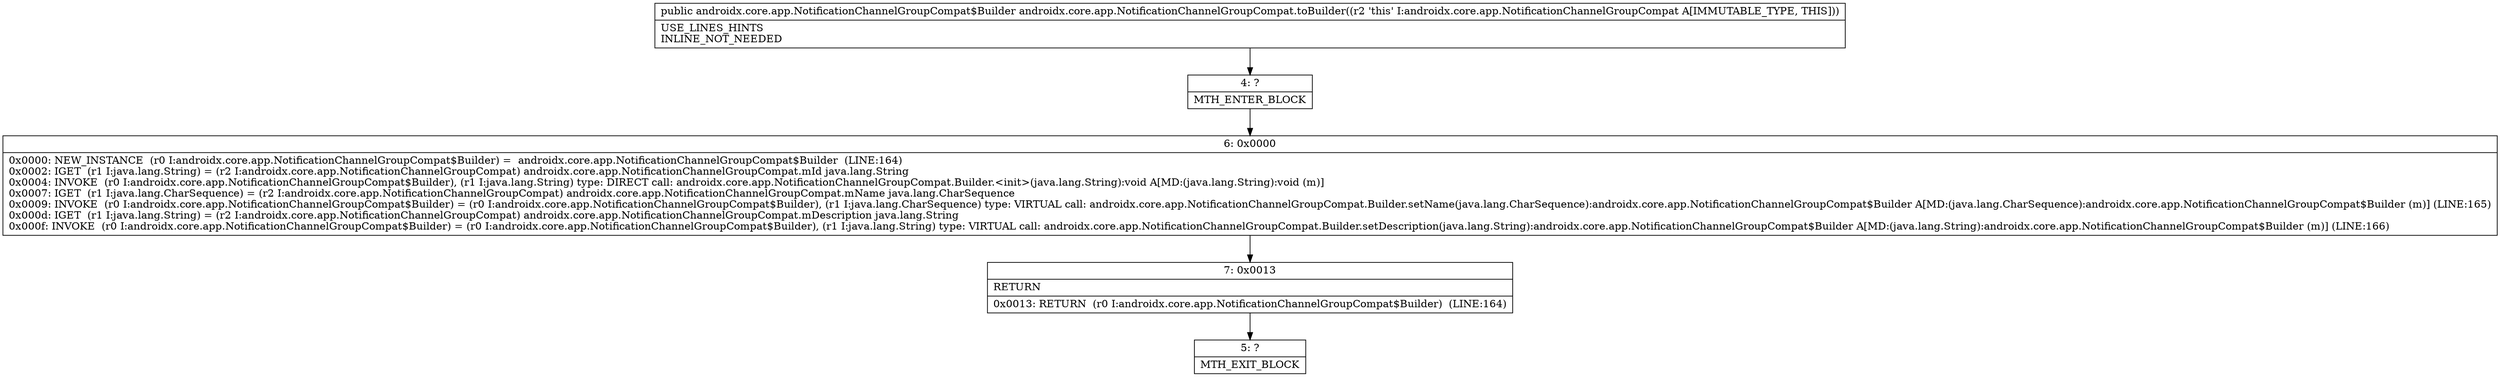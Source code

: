 digraph "CFG forandroidx.core.app.NotificationChannelGroupCompat.toBuilder()Landroidx\/core\/app\/NotificationChannelGroupCompat$Builder;" {
Node_4 [shape=record,label="{4\:\ ?|MTH_ENTER_BLOCK\l}"];
Node_6 [shape=record,label="{6\:\ 0x0000|0x0000: NEW_INSTANCE  (r0 I:androidx.core.app.NotificationChannelGroupCompat$Builder) =  androidx.core.app.NotificationChannelGroupCompat$Builder  (LINE:164)\l0x0002: IGET  (r1 I:java.lang.String) = (r2 I:androidx.core.app.NotificationChannelGroupCompat) androidx.core.app.NotificationChannelGroupCompat.mId java.lang.String \l0x0004: INVOKE  (r0 I:androidx.core.app.NotificationChannelGroupCompat$Builder), (r1 I:java.lang.String) type: DIRECT call: androidx.core.app.NotificationChannelGroupCompat.Builder.\<init\>(java.lang.String):void A[MD:(java.lang.String):void (m)]\l0x0007: IGET  (r1 I:java.lang.CharSequence) = (r2 I:androidx.core.app.NotificationChannelGroupCompat) androidx.core.app.NotificationChannelGroupCompat.mName java.lang.CharSequence \l0x0009: INVOKE  (r0 I:androidx.core.app.NotificationChannelGroupCompat$Builder) = (r0 I:androidx.core.app.NotificationChannelGroupCompat$Builder), (r1 I:java.lang.CharSequence) type: VIRTUAL call: androidx.core.app.NotificationChannelGroupCompat.Builder.setName(java.lang.CharSequence):androidx.core.app.NotificationChannelGroupCompat$Builder A[MD:(java.lang.CharSequence):androidx.core.app.NotificationChannelGroupCompat$Builder (m)] (LINE:165)\l0x000d: IGET  (r1 I:java.lang.String) = (r2 I:androidx.core.app.NotificationChannelGroupCompat) androidx.core.app.NotificationChannelGroupCompat.mDescription java.lang.String \l0x000f: INVOKE  (r0 I:androidx.core.app.NotificationChannelGroupCompat$Builder) = (r0 I:androidx.core.app.NotificationChannelGroupCompat$Builder), (r1 I:java.lang.String) type: VIRTUAL call: androidx.core.app.NotificationChannelGroupCompat.Builder.setDescription(java.lang.String):androidx.core.app.NotificationChannelGroupCompat$Builder A[MD:(java.lang.String):androidx.core.app.NotificationChannelGroupCompat$Builder (m)] (LINE:166)\l}"];
Node_7 [shape=record,label="{7\:\ 0x0013|RETURN\l|0x0013: RETURN  (r0 I:androidx.core.app.NotificationChannelGroupCompat$Builder)  (LINE:164)\l}"];
Node_5 [shape=record,label="{5\:\ ?|MTH_EXIT_BLOCK\l}"];
MethodNode[shape=record,label="{public androidx.core.app.NotificationChannelGroupCompat$Builder androidx.core.app.NotificationChannelGroupCompat.toBuilder((r2 'this' I:androidx.core.app.NotificationChannelGroupCompat A[IMMUTABLE_TYPE, THIS]))  | USE_LINES_HINTS\lINLINE_NOT_NEEDED\l}"];
MethodNode -> Node_4;Node_4 -> Node_6;
Node_6 -> Node_7;
Node_7 -> Node_5;
}

